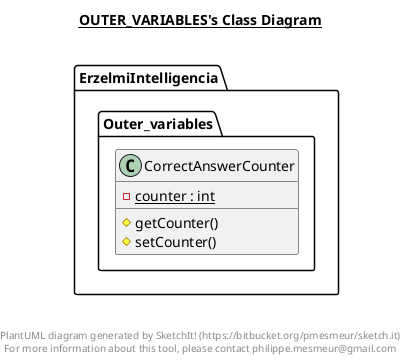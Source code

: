 @startuml

title __OUTER_VARIABLES's Class Diagram__\n

  namespace ErzelmiIntelligencia.Outer_variables {
    class ErzelmiIntelligencia.Outer_variables.CorrectAnswerCounter {
        {static} - counter : int
        # getCounter()
        # setCounter()
    }
  }
  



right footer


PlantUML diagram generated by SketchIt! (https://bitbucket.org/pmesmeur/sketch.it)
For more information about this tool, please contact philippe.mesmeur@gmail.com
endfooter

@enduml
